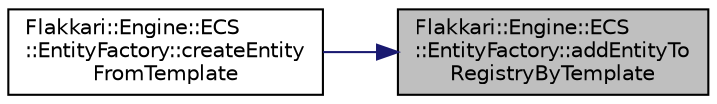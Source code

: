 digraph "Flakkari::Engine::ECS::EntityFactory::addEntityToRegistryByTemplate"
{
 // LATEX_PDF_SIZE
  edge [fontname="Helvetica",fontsize="10",labelfontname="Helvetica",labelfontsize="10"];
  node [fontname="Helvetica",fontsize="10",shape=record];
  rankdir="RL";
  Node1 [label="Flakkari::Engine::ECS\l::EntityFactory::addEntityTo\lRegistryByTemplate",height=0.2,width=0.4,color="black", fillcolor="grey75", style="filled", fontcolor="black",tooltip="Add an entity to the registry based on a template JSON."];
  Node1 -> Node2 [dir="back",color="midnightblue",fontsize="10",style="solid",fontname="Helvetica"];
  Node2 [label="Flakkari::Engine::ECS\l::EntityFactory::createEntity\lFromTemplate",height=0.2,width=0.4,color="black", fillcolor="white", style="filled",URL="$d3/d98/classFlakkari_1_1Engine_1_1ECS_1_1EntityFactory.html#a1b6cf7ea39daee851762408513f269cd",tooltip="Create a Entity From Template object based on a template JSON."];
}
